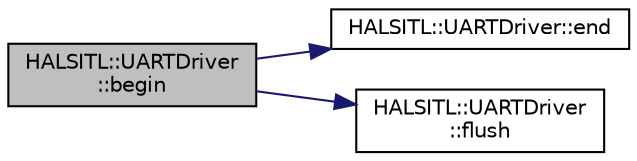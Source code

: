 digraph "HALSITL::UARTDriver::begin"
{
 // INTERACTIVE_SVG=YES
  edge [fontname="Helvetica",fontsize="10",labelfontname="Helvetica",labelfontsize="10"];
  node [fontname="Helvetica",fontsize="10",shape=record];
  rankdir="LR";
  Node1 [label="HALSITL::UARTDriver\l::begin",height=0.2,width=0.4,color="black", fillcolor="grey75", style="filled", fontcolor="black"];
  Node1 -> Node2 [color="midnightblue",fontsize="10",style="solid",fontname="Helvetica"];
  Node2 [label="HALSITL::UARTDriver::end",height=0.2,width=0.4,color="black", fillcolor="white", style="filled",URL="$classHALSITL_1_1UARTDriver.html#ae231160b2d30abfbd04804430c7fb23b"];
  Node1 -> Node3 [color="midnightblue",fontsize="10",style="solid",fontname="Helvetica"];
  Node3 [label="HALSITL::UARTDriver\l::flush",height=0.2,width=0.4,color="black", fillcolor="white", style="filled",URL="$classHALSITL_1_1UARTDriver.html#a7e1b362fab75564e5c840af6be95a2a6"];
}
